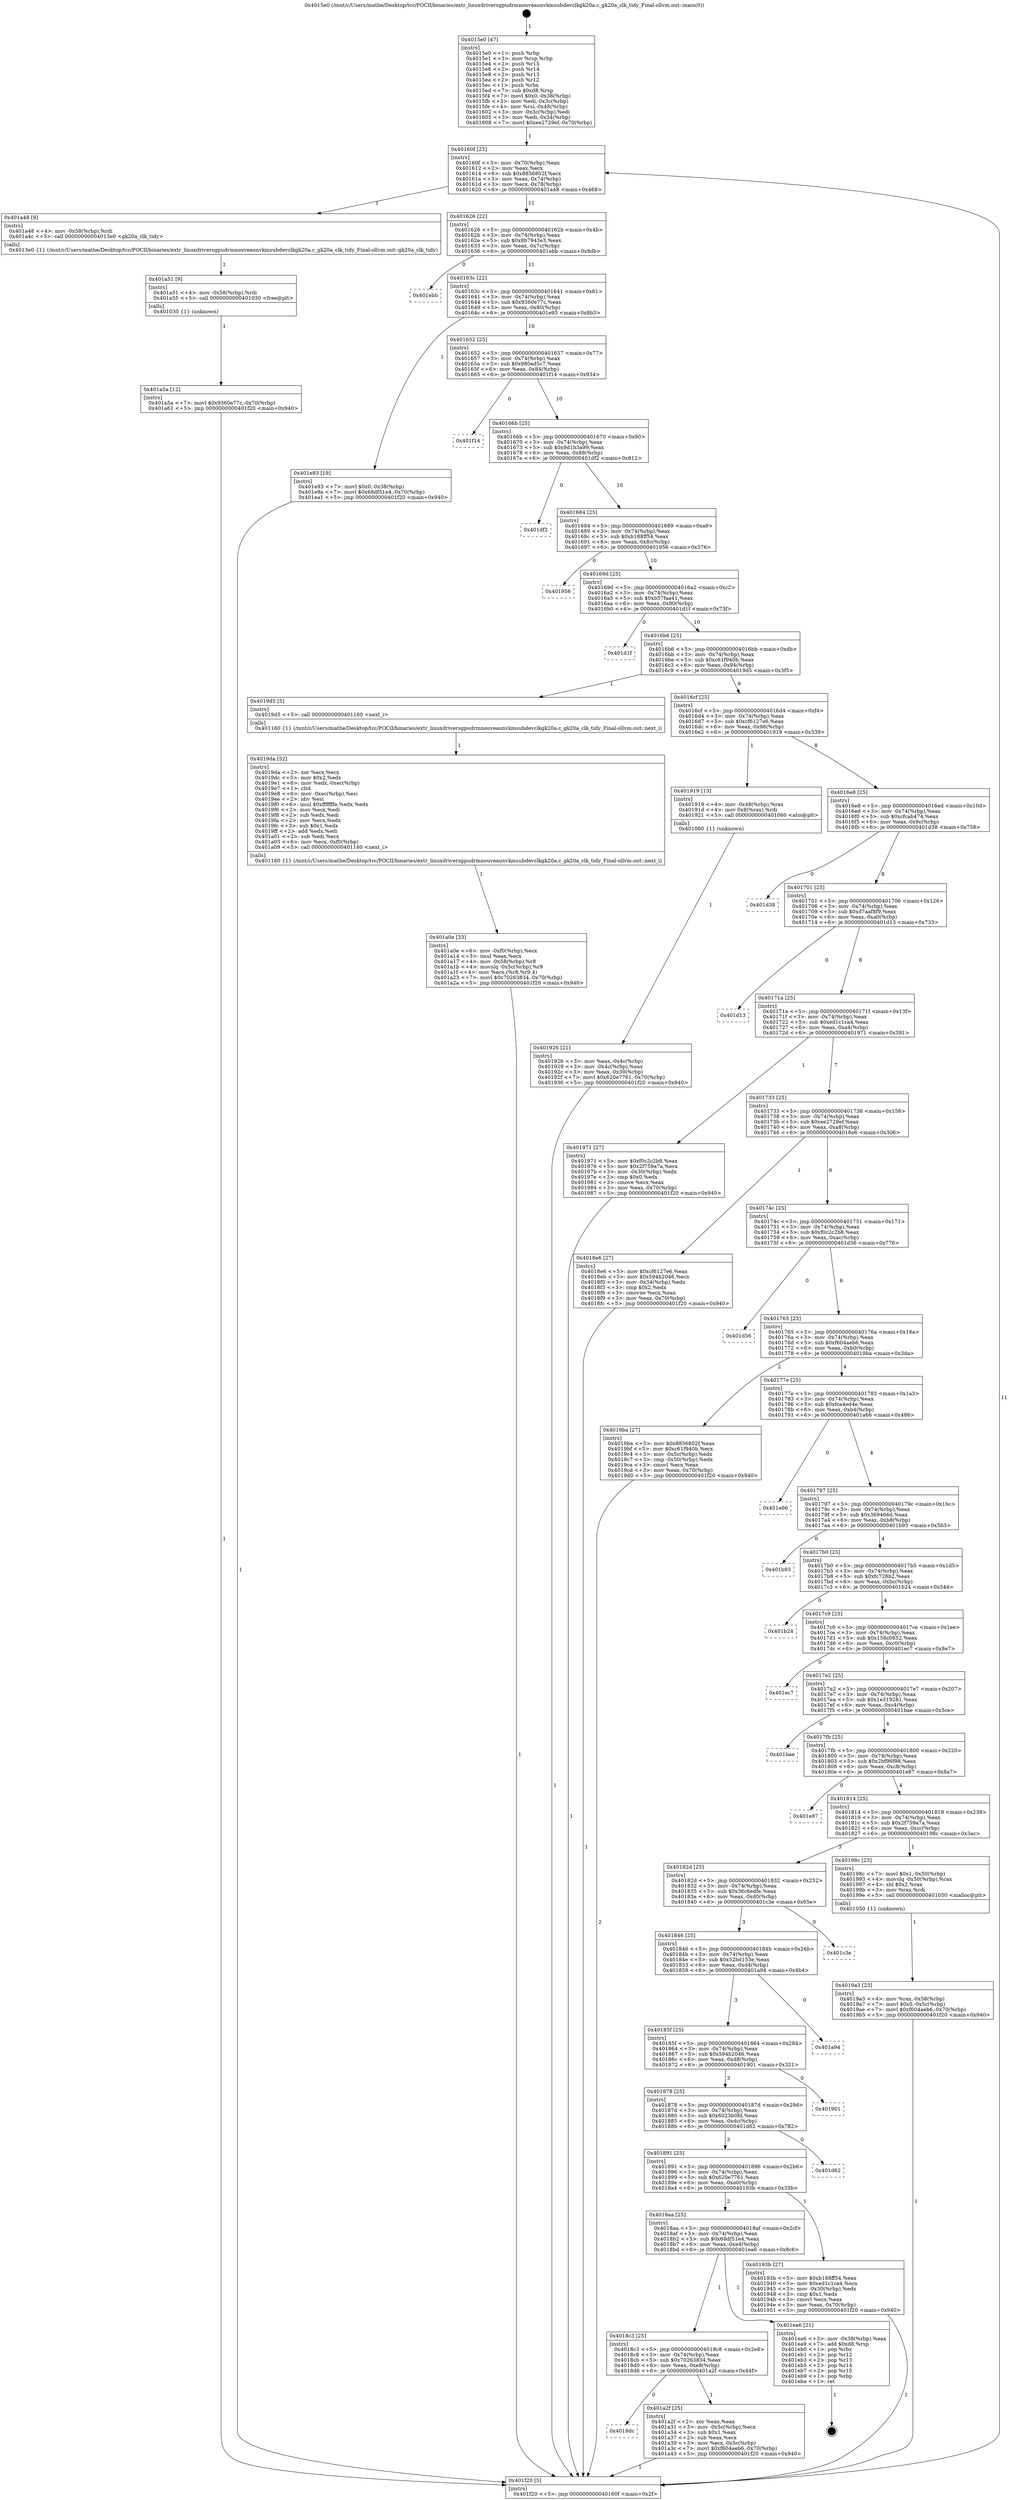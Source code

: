 digraph "0x4015e0" {
  label = "0x4015e0 (/mnt/c/Users/mathe/Desktop/tcc/POCII/binaries/extr_linuxdriversgpudrmnouveaunvkmsubdevclkgk20a.c_gk20a_clk_tidy_Final-ollvm.out::main(0))"
  labelloc = "t"
  node[shape=record]

  Entry [label="",width=0.3,height=0.3,shape=circle,fillcolor=black,style=filled]
  "0x40160f" [label="{
     0x40160f [23]\l
     | [instrs]\l
     &nbsp;&nbsp;0x40160f \<+3\>: mov -0x70(%rbp),%eax\l
     &nbsp;&nbsp;0x401612 \<+2\>: mov %eax,%ecx\l
     &nbsp;&nbsp;0x401614 \<+6\>: sub $0x8856802f,%ecx\l
     &nbsp;&nbsp;0x40161a \<+3\>: mov %eax,-0x74(%rbp)\l
     &nbsp;&nbsp;0x40161d \<+3\>: mov %ecx,-0x78(%rbp)\l
     &nbsp;&nbsp;0x401620 \<+6\>: je 0000000000401a48 \<main+0x468\>\l
  }"]
  "0x401a48" [label="{
     0x401a48 [9]\l
     | [instrs]\l
     &nbsp;&nbsp;0x401a48 \<+4\>: mov -0x58(%rbp),%rdi\l
     &nbsp;&nbsp;0x401a4c \<+5\>: call 00000000004013e0 \<gk20a_clk_tidy\>\l
     | [calls]\l
     &nbsp;&nbsp;0x4013e0 \{1\} (/mnt/c/Users/mathe/Desktop/tcc/POCII/binaries/extr_linuxdriversgpudrmnouveaunvkmsubdevclkgk20a.c_gk20a_clk_tidy_Final-ollvm.out::gk20a_clk_tidy)\l
  }"]
  "0x401626" [label="{
     0x401626 [22]\l
     | [instrs]\l
     &nbsp;&nbsp;0x401626 \<+5\>: jmp 000000000040162b \<main+0x4b\>\l
     &nbsp;&nbsp;0x40162b \<+3\>: mov -0x74(%rbp),%eax\l
     &nbsp;&nbsp;0x40162e \<+5\>: sub $0x8b7943e3,%eax\l
     &nbsp;&nbsp;0x401633 \<+3\>: mov %eax,-0x7c(%rbp)\l
     &nbsp;&nbsp;0x401636 \<+6\>: je 0000000000401ebb \<main+0x8db\>\l
  }"]
  Exit [label="",width=0.3,height=0.3,shape=circle,fillcolor=black,style=filled,peripheries=2]
  "0x401ebb" [label="{
     0x401ebb\l
  }", style=dashed]
  "0x40163c" [label="{
     0x40163c [22]\l
     | [instrs]\l
     &nbsp;&nbsp;0x40163c \<+5\>: jmp 0000000000401641 \<main+0x61\>\l
     &nbsp;&nbsp;0x401641 \<+3\>: mov -0x74(%rbp),%eax\l
     &nbsp;&nbsp;0x401644 \<+5\>: sub $0x9360e77c,%eax\l
     &nbsp;&nbsp;0x401649 \<+3\>: mov %eax,-0x80(%rbp)\l
     &nbsp;&nbsp;0x40164c \<+6\>: je 0000000000401e93 \<main+0x8b3\>\l
  }"]
  "0x401a5a" [label="{
     0x401a5a [12]\l
     | [instrs]\l
     &nbsp;&nbsp;0x401a5a \<+7\>: movl $0x9360e77c,-0x70(%rbp)\l
     &nbsp;&nbsp;0x401a61 \<+5\>: jmp 0000000000401f20 \<main+0x940\>\l
  }"]
  "0x401e93" [label="{
     0x401e93 [19]\l
     | [instrs]\l
     &nbsp;&nbsp;0x401e93 \<+7\>: movl $0x0,-0x38(%rbp)\l
     &nbsp;&nbsp;0x401e9a \<+7\>: movl $0x68df51e4,-0x70(%rbp)\l
     &nbsp;&nbsp;0x401ea1 \<+5\>: jmp 0000000000401f20 \<main+0x940\>\l
  }"]
  "0x401652" [label="{
     0x401652 [25]\l
     | [instrs]\l
     &nbsp;&nbsp;0x401652 \<+5\>: jmp 0000000000401657 \<main+0x77\>\l
     &nbsp;&nbsp;0x401657 \<+3\>: mov -0x74(%rbp),%eax\l
     &nbsp;&nbsp;0x40165a \<+5\>: sub $0x980ed5c7,%eax\l
     &nbsp;&nbsp;0x40165f \<+6\>: mov %eax,-0x84(%rbp)\l
     &nbsp;&nbsp;0x401665 \<+6\>: je 0000000000401f14 \<main+0x934\>\l
  }"]
  "0x401a51" [label="{
     0x401a51 [9]\l
     | [instrs]\l
     &nbsp;&nbsp;0x401a51 \<+4\>: mov -0x58(%rbp),%rdi\l
     &nbsp;&nbsp;0x401a55 \<+5\>: call 0000000000401030 \<free@plt\>\l
     | [calls]\l
     &nbsp;&nbsp;0x401030 \{1\} (unknown)\l
  }"]
  "0x401f14" [label="{
     0x401f14\l
  }", style=dashed]
  "0x40166b" [label="{
     0x40166b [25]\l
     | [instrs]\l
     &nbsp;&nbsp;0x40166b \<+5\>: jmp 0000000000401670 \<main+0x90\>\l
     &nbsp;&nbsp;0x401670 \<+3\>: mov -0x74(%rbp),%eax\l
     &nbsp;&nbsp;0x401673 \<+5\>: sub $0x9d1b3a99,%eax\l
     &nbsp;&nbsp;0x401678 \<+6\>: mov %eax,-0x88(%rbp)\l
     &nbsp;&nbsp;0x40167e \<+6\>: je 0000000000401df2 \<main+0x812\>\l
  }"]
  "0x4018dc" [label="{
     0x4018dc\l
  }", style=dashed]
  "0x401df2" [label="{
     0x401df2\l
  }", style=dashed]
  "0x401684" [label="{
     0x401684 [25]\l
     | [instrs]\l
     &nbsp;&nbsp;0x401684 \<+5\>: jmp 0000000000401689 \<main+0xa9\>\l
     &nbsp;&nbsp;0x401689 \<+3\>: mov -0x74(%rbp),%eax\l
     &nbsp;&nbsp;0x40168c \<+5\>: sub $0xb188ff54,%eax\l
     &nbsp;&nbsp;0x401691 \<+6\>: mov %eax,-0x8c(%rbp)\l
     &nbsp;&nbsp;0x401697 \<+6\>: je 0000000000401956 \<main+0x376\>\l
  }"]
  "0x401a2f" [label="{
     0x401a2f [25]\l
     | [instrs]\l
     &nbsp;&nbsp;0x401a2f \<+2\>: xor %eax,%eax\l
     &nbsp;&nbsp;0x401a31 \<+3\>: mov -0x5c(%rbp),%ecx\l
     &nbsp;&nbsp;0x401a34 \<+3\>: sub $0x1,%eax\l
     &nbsp;&nbsp;0x401a37 \<+2\>: sub %eax,%ecx\l
     &nbsp;&nbsp;0x401a39 \<+3\>: mov %ecx,-0x5c(%rbp)\l
     &nbsp;&nbsp;0x401a3c \<+7\>: movl $0xf604aeb6,-0x70(%rbp)\l
     &nbsp;&nbsp;0x401a43 \<+5\>: jmp 0000000000401f20 \<main+0x940\>\l
  }"]
  "0x401956" [label="{
     0x401956\l
  }", style=dashed]
  "0x40169d" [label="{
     0x40169d [25]\l
     | [instrs]\l
     &nbsp;&nbsp;0x40169d \<+5\>: jmp 00000000004016a2 \<main+0xc2\>\l
     &nbsp;&nbsp;0x4016a2 \<+3\>: mov -0x74(%rbp),%eax\l
     &nbsp;&nbsp;0x4016a5 \<+5\>: sub $0xb57faa41,%eax\l
     &nbsp;&nbsp;0x4016aa \<+6\>: mov %eax,-0x90(%rbp)\l
     &nbsp;&nbsp;0x4016b0 \<+6\>: je 0000000000401d1f \<main+0x73f\>\l
  }"]
  "0x4018c3" [label="{
     0x4018c3 [25]\l
     | [instrs]\l
     &nbsp;&nbsp;0x4018c3 \<+5\>: jmp 00000000004018c8 \<main+0x2e8\>\l
     &nbsp;&nbsp;0x4018c8 \<+3\>: mov -0x74(%rbp),%eax\l
     &nbsp;&nbsp;0x4018cb \<+5\>: sub $0x70263834,%eax\l
     &nbsp;&nbsp;0x4018d0 \<+6\>: mov %eax,-0xe8(%rbp)\l
     &nbsp;&nbsp;0x4018d6 \<+6\>: je 0000000000401a2f \<main+0x44f\>\l
  }"]
  "0x401d1f" [label="{
     0x401d1f\l
  }", style=dashed]
  "0x4016b6" [label="{
     0x4016b6 [25]\l
     | [instrs]\l
     &nbsp;&nbsp;0x4016b6 \<+5\>: jmp 00000000004016bb \<main+0xdb\>\l
     &nbsp;&nbsp;0x4016bb \<+3\>: mov -0x74(%rbp),%eax\l
     &nbsp;&nbsp;0x4016be \<+5\>: sub $0xc61f940b,%eax\l
     &nbsp;&nbsp;0x4016c3 \<+6\>: mov %eax,-0x94(%rbp)\l
     &nbsp;&nbsp;0x4016c9 \<+6\>: je 00000000004019d5 \<main+0x3f5\>\l
  }"]
  "0x401ea6" [label="{
     0x401ea6 [21]\l
     | [instrs]\l
     &nbsp;&nbsp;0x401ea6 \<+3\>: mov -0x38(%rbp),%eax\l
     &nbsp;&nbsp;0x401ea9 \<+7\>: add $0xd8,%rsp\l
     &nbsp;&nbsp;0x401eb0 \<+1\>: pop %rbx\l
     &nbsp;&nbsp;0x401eb1 \<+2\>: pop %r12\l
     &nbsp;&nbsp;0x401eb3 \<+2\>: pop %r13\l
     &nbsp;&nbsp;0x401eb5 \<+2\>: pop %r14\l
     &nbsp;&nbsp;0x401eb7 \<+2\>: pop %r15\l
     &nbsp;&nbsp;0x401eb9 \<+1\>: pop %rbp\l
     &nbsp;&nbsp;0x401eba \<+1\>: ret\l
  }"]
  "0x4019d5" [label="{
     0x4019d5 [5]\l
     | [instrs]\l
     &nbsp;&nbsp;0x4019d5 \<+5\>: call 0000000000401160 \<next_i\>\l
     | [calls]\l
     &nbsp;&nbsp;0x401160 \{1\} (/mnt/c/Users/mathe/Desktop/tcc/POCII/binaries/extr_linuxdriversgpudrmnouveaunvkmsubdevclkgk20a.c_gk20a_clk_tidy_Final-ollvm.out::next_i)\l
  }"]
  "0x4016cf" [label="{
     0x4016cf [25]\l
     | [instrs]\l
     &nbsp;&nbsp;0x4016cf \<+5\>: jmp 00000000004016d4 \<main+0xf4\>\l
     &nbsp;&nbsp;0x4016d4 \<+3\>: mov -0x74(%rbp),%eax\l
     &nbsp;&nbsp;0x4016d7 \<+5\>: sub $0xcf6127e6,%eax\l
     &nbsp;&nbsp;0x4016dc \<+6\>: mov %eax,-0x98(%rbp)\l
     &nbsp;&nbsp;0x4016e2 \<+6\>: je 0000000000401919 \<main+0x339\>\l
  }"]
  "0x401a0e" [label="{
     0x401a0e [33]\l
     | [instrs]\l
     &nbsp;&nbsp;0x401a0e \<+6\>: mov -0xf0(%rbp),%ecx\l
     &nbsp;&nbsp;0x401a14 \<+3\>: imul %eax,%ecx\l
     &nbsp;&nbsp;0x401a17 \<+4\>: mov -0x58(%rbp),%r8\l
     &nbsp;&nbsp;0x401a1b \<+4\>: movslq -0x5c(%rbp),%r9\l
     &nbsp;&nbsp;0x401a1f \<+4\>: mov %ecx,(%r8,%r9,4)\l
     &nbsp;&nbsp;0x401a23 \<+7\>: movl $0x70263834,-0x70(%rbp)\l
     &nbsp;&nbsp;0x401a2a \<+5\>: jmp 0000000000401f20 \<main+0x940\>\l
  }"]
  "0x401919" [label="{
     0x401919 [13]\l
     | [instrs]\l
     &nbsp;&nbsp;0x401919 \<+4\>: mov -0x48(%rbp),%rax\l
     &nbsp;&nbsp;0x40191d \<+4\>: mov 0x8(%rax),%rdi\l
     &nbsp;&nbsp;0x401921 \<+5\>: call 0000000000401060 \<atoi@plt\>\l
     | [calls]\l
     &nbsp;&nbsp;0x401060 \{1\} (unknown)\l
  }"]
  "0x4016e8" [label="{
     0x4016e8 [25]\l
     | [instrs]\l
     &nbsp;&nbsp;0x4016e8 \<+5\>: jmp 00000000004016ed \<main+0x10d\>\l
     &nbsp;&nbsp;0x4016ed \<+3\>: mov -0x74(%rbp),%eax\l
     &nbsp;&nbsp;0x4016f0 \<+5\>: sub $0xcfcab474,%eax\l
     &nbsp;&nbsp;0x4016f5 \<+6\>: mov %eax,-0x9c(%rbp)\l
     &nbsp;&nbsp;0x4016fb \<+6\>: je 0000000000401d38 \<main+0x758\>\l
  }"]
  "0x4019da" [label="{
     0x4019da [52]\l
     | [instrs]\l
     &nbsp;&nbsp;0x4019da \<+2\>: xor %ecx,%ecx\l
     &nbsp;&nbsp;0x4019dc \<+5\>: mov $0x2,%edx\l
     &nbsp;&nbsp;0x4019e1 \<+6\>: mov %edx,-0xec(%rbp)\l
     &nbsp;&nbsp;0x4019e7 \<+1\>: cltd\l
     &nbsp;&nbsp;0x4019e8 \<+6\>: mov -0xec(%rbp),%esi\l
     &nbsp;&nbsp;0x4019ee \<+2\>: idiv %esi\l
     &nbsp;&nbsp;0x4019f0 \<+6\>: imul $0xfffffffe,%edx,%edx\l
     &nbsp;&nbsp;0x4019f6 \<+2\>: mov %ecx,%edi\l
     &nbsp;&nbsp;0x4019f8 \<+2\>: sub %edx,%edi\l
     &nbsp;&nbsp;0x4019fa \<+2\>: mov %ecx,%edx\l
     &nbsp;&nbsp;0x4019fc \<+3\>: sub $0x1,%edx\l
     &nbsp;&nbsp;0x4019ff \<+2\>: add %edx,%edi\l
     &nbsp;&nbsp;0x401a01 \<+2\>: sub %edi,%ecx\l
     &nbsp;&nbsp;0x401a03 \<+6\>: mov %ecx,-0xf0(%rbp)\l
     &nbsp;&nbsp;0x401a09 \<+5\>: call 0000000000401160 \<next_i\>\l
     | [calls]\l
     &nbsp;&nbsp;0x401160 \{1\} (/mnt/c/Users/mathe/Desktop/tcc/POCII/binaries/extr_linuxdriversgpudrmnouveaunvkmsubdevclkgk20a.c_gk20a_clk_tidy_Final-ollvm.out::next_i)\l
  }"]
  "0x401d38" [label="{
     0x401d38\l
  }", style=dashed]
  "0x401701" [label="{
     0x401701 [25]\l
     | [instrs]\l
     &nbsp;&nbsp;0x401701 \<+5\>: jmp 0000000000401706 \<main+0x126\>\l
     &nbsp;&nbsp;0x401706 \<+3\>: mov -0x74(%rbp),%eax\l
     &nbsp;&nbsp;0x401709 \<+5\>: sub $0xd7aaf8f9,%eax\l
     &nbsp;&nbsp;0x40170e \<+6\>: mov %eax,-0xa0(%rbp)\l
     &nbsp;&nbsp;0x401714 \<+6\>: je 0000000000401d13 \<main+0x733\>\l
  }"]
  "0x4019a3" [label="{
     0x4019a3 [23]\l
     | [instrs]\l
     &nbsp;&nbsp;0x4019a3 \<+4\>: mov %rax,-0x58(%rbp)\l
     &nbsp;&nbsp;0x4019a7 \<+7\>: movl $0x0,-0x5c(%rbp)\l
     &nbsp;&nbsp;0x4019ae \<+7\>: movl $0xf604aeb6,-0x70(%rbp)\l
     &nbsp;&nbsp;0x4019b5 \<+5\>: jmp 0000000000401f20 \<main+0x940\>\l
  }"]
  "0x401d13" [label="{
     0x401d13\l
  }", style=dashed]
  "0x40171a" [label="{
     0x40171a [25]\l
     | [instrs]\l
     &nbsp;&nbsp;0x40171a \<+5\>: jmp 000000000040171f \<main+0x13f\>\l
     &nbsp;&nbsp;0x40171f \<+3\>: mov -0x74(%rbp),%eax\l
     &nbsp;&nbsp;0x401722 \<+5\>: sub $0xed1c1ca4,%eax\l
     &nbsp;&nbsp;0x401727 \<+6\>: mov %eax,-0xa4(%rbp)\l
     &nbsp;&nbsp;0x40172d \<+6\>: je 0000000000401971 \<main+0x391\>\l
  }"]
  "0x4018aa" [label="{
     0x4018aa [25]\l
     | [instrs]\l
     &nbsp;&nbsp;0x4018aa \<+5\>: jmp 00000000004018af \<main+0x2cf\>\l
     &nbsp;&nbsp;0x4018af \<+3\>: mov -0x74(%rbp),%eax\l
     &nbsp;&nbsp;0x4018b2 \<+5\>: sub $0x68df51e4,%eax\l
     &nbsp;&nbsp;0x4018b7 \<+6\>: mov %eax,-0xe4(%rbp)\l
     &nbsp;&nbsp;0x4018bd \<+6\>: je 0000000000401ea6 \<main+0x8c6\>\l
  }"]
  "0x401971" [label="{
     0x401971 [27]\l
     | [instrs]\l
     &nbsp;&nbsp;0x401971 \<+5\>: mov $0xf0c2c2b8,%eax\l
     &nbsp;&nbsp;0x401976 \<+5\>: mov $0x2f759a7a,%ecx\l
     &nbsp;&nbsp;0x40197b \<+3\>: mov -0x30(%rbp),%edx\l
     &nbsp;&nbsp;0x40197e \<+3\>: cmp $0x0,%edx\l
     &nbsp;&nbsp;0x401981 \<+3\>: cmove %ecx,%eax\l
     &nbsp;&nbsp;0x401984 \<+3\>: mov %eax,-0x70(%rbp)\l
     &nbsp;&nbsp;0x401987 \<+5\>: jmp 0000000000401f20 \<main+0x940\>\l
  }"]
  "0x401733" [label="{
     0x401733 [25]\l
     | [instrs]\l
     &nbsp;&nbsp;0x401733 \<+5\>: jmp 0000000000401738 \<main+0x158\>\l
     &nbsp;&nbsp;0x401738 \<+3\>: mov -0x74(%rbp),%eax\l
     &nbsp;&nbsp;0x40173b \<+5\>: sub $0xee2729ef,%eax\l
     &nbsp;&nbsp;0x401740 \<+6\>: mov %eax,-0xa8(%rbp)\l
     &nbsp;&nbsp;0x401746 \<+6\>: je 00000000004018e6 \<main+0x306\>\l
  }"]
  "0x40193b" [label="{
     0x40193b [27]\l
     | [instrs]\l
     &nbsp;&nbsp;0x40193b \<+5\>: mov $0xb188ff54,%eax\l
     &nbsp;&nbsp;0x401940 \<+5\>: mov $0xed1c1ca4,%ecx\l
     &nbsp;&nbsp;0x401945 \<+3\>: mov -0x30(%rbp),%edx\l
     &nbsp;&nbsp;0x401948 \<+3\>: cmp $0x1,%edx\l
     &nbsp;&nbsp;0x40194b \<+3\>: cmovl %ecx,%eax\l
     &nbsp;&nbsp;0x40194e \<+3\>: mov %eax,-0x70(%rbp)\l
     &nbsp;&nbsp;0x401951 \<+5\>: jmp 0000000000401f20 \<main+0x940\>\l
  }"]
  "0x4018e6" [label="{
     0x4018e6 [27]\l
     | [instrs]\l
     &nbsp;&nbsp;0x4018e6 \<+5\>: mov $0xcf6127e6,%eax\l
     &nbsp;&nbsp;0x4018eb \<+5\>: mov $0x594b2046,%ecx\l
     &nbsp;&nbsp;0x4018f0 \<+3\>: mov -0x34(%rbp),%edx\l
     &nbsp;&nbsp;0x4018f3 \<+3\>: cmp $0x2,%edx\l
     &nbsp;&nbsp;0x4018f6 \<+3\>: cmovne %ecx,%eax\l
     &nbsp;&nbsp;0x4018f9 \<+3\>: mov %eax,-0x70(%rbp)\l
     &nbsp;&nbsp;0x4018fc \<+5\>: jmp 0000000000401f20 \<main+0x940\>\l
  }"]
  "0x40174c" [label="{
     0x40174c [25]\l
     | [instrs]\l
     &nbsp;&nbsp;0x40174c \<+5\>: jmp 0000000000401751 \<main+0x171\>\l
     &nbsp;&nbsp;0x401751 \<+3\>: mov -0x74(%rbp),%eax\l
     &nbsp;&nbsp;0x401754 \<+5\>: sub $0xf0c2c2b8,%eax\l
     &nbsp;&nbsp;0x401759 \<+6\>: mov %eax,-0xac(%rbp)\l
     &nbsp;&nbsp;0x40175f \<+6\>: je 0000000000401d56 \<main+0x776\>\l
  }"]
  "0x401f20" [label="{
     0x401f20 [5]\l
     | [instrs]\l
     &nbsp;&nbsp;0x401f20 \<+5\>: jmp 000000000040160f \<main+0x2f\>\l
  }"]
  "0x4015e0" [label="{
     0x4015e0 [47]\l
     | [instrs]\l
     &nbsp;&nbsp;0x4015e0 \<+1\>: push %rbp\l
     &nbsp;&nbsp;0x4015e1 \<+3\>: mov %rsp,%rbp\l
     &nbsp;&nbsp;0x4015e4 \<+2\>: push %r15\l
     &nbsp;&nbsp;0x4015e6 \<+2\>: push %r14\l
     &nbsp;&nbsp;0x4015e8 \<+2\>: push %r13\l
     &nbsp;&nbsp;0x4015ea \<+2\>: push %r12\l
     &nbsp;&nbsp;0x4015ec \<+1\>: push %rbx\l
     &nbsp;&nbsp;0x4015ed \<+7\>: sub $0xd8,%rsp\l
     &nbsp;&nbsp;0x4015f4 \<+7\>: movl $0x0,-0x38(%rbp)\l
     &nbsp;&nbsp;0x4015fb \<+3\>: mov %edi,-0x3c(%rbp)\l
     &nbsp;&nbsp;0x4015fe \<+4\>: mov %rsi,-0x48(%rbp)\l
     &nbsp;&nbsp;0x401602 \<+3\>: mov -0x3c(%rbp),%edi\l
     &nbsp;&nbsp;0x401605 \<+3\>: mov %edi,-0x34(%rbp)\l
     &nbsp;&nbsp;0x401608 \<+7\>: movl $0xee2729ef,-0x70(%rbp)\l
  }"]
  "0x401926" [label="{
     0x401926 [21]\l
     | [instrs]\l
     &nbsp;&nbsp;0x401926 \<+3\>: mov %eax,-0x4c(%rbp)\l
     &nbsp;&nbsp;0x401929 \<+3\>: mov -0x4c(%rbp),%eax\l
     &nbsp;&nbsp;0x40192c \<+3\>: mov %eax,-0x30(%rbp)\l
     &nbsp;&nbsp;0x40192f \<+7\>: movl $0x620e7761,-0x70(%rbp)\l
     &nbsp;&nbsp;0x401936 \<+5\>: jmp 0000000000401f20 \<main+0x940\>\l
  }"]
  "0x401891" [label="{
     0x401891 [25]\l
     | [instrs]\l
     &nbsp;&nbsp;0x401891 \<+5\>: jmp 0000000000401896 \<main+0x2b6\>\l
     &nbsp;&nbsp;0x401896 \<+3\>: mov -0x74(%rbp),%eax\l
     &nbsp;&nbsp;0x401899 \<+5\>: sub $0x620e7761,%eax\l
     &nbsp;&nbsp;0x40189e \<+6\>: mov %eax,-0xe0(%rbp)\l
     &nbsp;&nbsp;0x4018a4 \<+6\>: je 000000000040193b \<main+0x35b\>\l
  }"]
  "0x401d56" [label="{
     0x401d56\l
  }", style=dashed]
  "0x401765" [label="{
     0x401765 [25]\l
     | [instrs]\l
     &nbsp;&nbsp;0x401765 \<+5\>: jmp 000000000040176a \<main+0x18a\>\l
     &nbsp;&nbsp;0x40176a \<+3\>: mov -0x74(%rbp),%eax\l
     &nbsp;&nbsp;0x40176d \<+5\>: sub $0xf604aeb6,%eax\l
     &nbsp;&nbsp;0x401772 \<+6\>: mov %eax,-0xb0(%rbp)\l
     &nbsp;&nbsp;0x401778 \<+6\>: je 00000000004019ba \<main+0x3da\>\l
  }"]
  "0x401d62" [label="{
     0x401d62\l
  }", style=dashed]
  "0x4019ba" [label="{
     0x4019ba [27]\l
     | [instrs]\l
     &nbsp;&nbsp;0x4019ba \<+5\>: mov $0x8856802f,%eax\l
     &nbsp;&nbsp;0x4019bf \<+5\>: mov $0xc61f940b,%ecx\l
     &nbsp;&nbsp;0x4019c4 \<+3\>: mov -0x5c(%rbp),%edx\l
     &nbsp;&nbsp;0x4019c7 \<+3\>: cmp -0x50(%rbp),%edx\l
     &nbsp;&nbsp;0x4019ca \<+3\>: cmovl %ecx,%eax\l
     &nbsp;&nbsp;0x4019cd \<+3\>: mov %eax,-0x70(%rbp)\l
     &nbsp;&nbsp;0x4019d0 \<+5\>: jmp 0000000000401f20 \<main+0x940\>\l
  }"]
  "0x40177e" [label="{
     0x40177e [25]\l
     | [instrs]\l
     &nbsp;&nbsp;0x40177e \<+5\>: jmp 0000000000401783 \<main+0x1a3\>\l
     &nbsp;&nbsp;0x401783 \<+3\>: mov -0x74(%rbp),%eax\l
     &nbsp;&nbsp;0x401786 \<+5\>: sub $0xfca4ed4e,%eax\l
     &nbsp;&nbsp;0x40178b \<+6\>: mov %eax,-0xb4(%rbp)\l
     &nbsp;&nbsp;0x401791 \<+6\>: je 0000000000401a66 \<main+0x486\>\l
  }"]
  "0x401878" [label="{
     0x401878 [25]\l
     | [instrs]\l
     &nbsp;&nbsp;0x401878 \<+5\>: jmp 000000000040187d \<main+0x29d\>\l
     &nbsp;&nbsp;0x40187d \<+3\>: mov -0x74(%rbp),%eax\l
     &nbsp;&nbsp;0x401880 \<+5\>: sub $0x6023b0fd,%eax\l
     &nbsp;&nbsp;0x401885 \<+6\>: mov %eax,-0xdc(%rbp)\l
     &nbsp;&nbsp;0x40188b \<+6\>: je 0000000000401d62 \<main+0x782\>\l
  }"]
  "0x401a66" [label="{
     0x401a66\l
  }", style=dashed]
  "0x401797" [label="{
     0x401797 [25]\l
     | [instrs]\l
     &nbsp;&nbsp;0x401797 \<+5\>: jmp 000000000040179c \<main+0x1bc\>\l
     &nbsp;&nbsp;0x40179c \<+3\>: mov -0x74(%rbp),%eax\l
     &nbsp;&nbsp;0x40179f \<+5\>: sub $0x369466d,%eax\l
     &nbsp;&nbsp;0x4017a4 \<+6\>: mov %eax,-0xb8(%rbp)\l
     &nbsp;&nbsp;0x4017aa \<+6\>: je 0000000000401b93 \<main+0x5b3\>\l
  }"]
  "0x401901" [label="{
     0x401901\l
  }", style=dashed]
  "0x401b93" [label="{
     0x401b93\l
  }", style=dashed]
  "0x4017b0" [label="{
     0x4017b0 [25]\l
     | [instrs]\l
     &nbsp;&nbsp;0x4017b0 \<+5\>: jmp 00000000004017b5 \<main+0x1d5\>\l
     &nbsp;&nbsp;0x4017b5 \<+3\>: mov -0x74(%rbp),%eax\l
     &nbsp;&nbsp;0x4017b8 \<+5\>: sub $0xfc728b2,%eax\l
     &nbsp;&nbsp;0x4017bd \<+6\>: mov %eax,-0xbc(%rbp)\l
     &nbsp;&nbsp;0x4017c3 \<+6\>: je 0000000000401b24 \<main+0x544\>\l
  }"]
  "0x40185f" [label="{
     0x40185f [25]\l
     | [instrs]\l
     &nbsp;&nbsp;0x40185f \<+5\>: jmp 0000000000401864 \<main+0x284\>\l
     &nbsp;&nbsp;0x401864 \<+3\>: mov -0x74(%rbp),%eax\l
     &nbsp;&nbsp;0x401867 \<+5\>: sub $0x594b2046,%eax\l
     &nbsp;&nbsp;0x40186c \<+6\>: mov %eax,-0xd8(%rbp)\l
     &nbsp;&nbsp;0x401872 \<+6\>: je 0000000000401901 \<main+0x321\>\l
  }"]
  "0x401b24" [label="{
     0x401b24\l
  }", style=dashed]
  "0x4017c9" [label="{
     0x4017c9 [25]\l
     | [instrs]\l
     &nbsp;&nbsp;0x4017c9 \<+5\>: jmp 00000000004017ce \<main+0x1ee\>\l
     &nbsp;&nbsp;0x4017ce \<+3\>: mov -0x74(%rbp),%eax\l
     &nbsp;&nbsp;0x4017d1 \<+5\>: sub $0x158c0852,%eax\l
     &nbsp;&nbsp;0x4017d6 \<+6\>: mov %eax,-0xc0(%rbp)\l
     &nbsp;&nbsp;0x4017dc \<+6\>: je 0000000000401ec7 \<main+0x8e7\>\l
  }"]
  "0x401a94" [label="{
     0x401a94\l
  }", style=dashed]
  "0x401ec7" [label="{
     0x401ec7\l
  }", style=dashed]
  "0x4017e2" [label="{
     0x4017e2 [25]\l
     | [instrs]\l
     &nbsp;&nbsp;0x4017e2 \<+5\>: jmp 00000000004017e7 \<main+0x207\>\l
     &nbsp;&nbsp;0x4017e7 \<+3\>: mov -0x74(%rbp),%eax\l
     &nbsp;&nbsp;0x4017ea \<+5\>: sub $0x1e319281,%eax\l
     &nbsp;&nbsp;0x4017ef \<+6\>: mov %eax,-0xc4(%rbp)\l
     &nbsp;&nbsp;0x4017f5 \<+6\>: je 0000000000401bae \<main+0x5ce\>\l
  }"]
  "0x401846" [label="{
     0x401846 [25]\l
     | [instrs]\l
     &nbsp;&nbsp;0x401846 \<+5\>: jmp 000000000040184b \<main+0x26b\>\l
     &nbsp;&nbsp;0x40184b \<+3\>: mov -0x74(%rbp),%eax\l
     &nbsp;&nbsp;0x40184e \<+5\>: sub $0x52bd153e,%eax\l
     &nbsp;&nbsp;0x401853 \<+6\>: mov %eax,-0xd4(%rbp)\l
     &nbsp;&nbsp;0x401859 \<+6\>: je 0000000000401a94 \<main+0x4b4\>\l
  }"]
  "0x401bae" [label="{
     0x401bae\l
  }", style=dashed]
  "0x4017fb" [label="{
     0x4017fb [25]\l
     | [instrs]\l
     &nbsp;&nbsp;0x4017fb \<+5\>: jmp 0000000000401800 \<main+0x220\>\l
     &nbsp;&nbsp;0x401800 \<+3\>: mov -0x74(%rbp),%eax\l
     &nbsp;&nbsp;0x401803 \<+5\>: sub $0x2bf96f98,%eax\l
     &nbsp;&nbsp;0x401808 \<+6\>: mov %eax,-0xc8(%rbp)\l
     &nbsp;&nbsp;0x40180e \<+6\>: je 0000000000401e87 \<main+0x8a7\>\l
  }"]
  "0x401c3e" [label="{
     0x401c3e\l
  }", style=dashed]
  "0x401e87" [label="{
     0x401e87\l
  }", style=dashed]
  "0x401814" [label="{
     0x401814 [25]\l
     | [instrs]\l
     &nbsp;&nbsp;0x401814 \<+5\>: jmp 0000000000401819 \<main+0x239\>\l
     &nbsp;&nbsp;0x401819 \<+3\>: mov -0x74(%rbp),%eax\l
     &nbsp;&nbsp;0x40181c \<+5\>: sub $0x2f759a7a,%eax\l
     &nbsp;&nbsp;0x401821 \<+6\>: mov %eax,-0xcc(%rbp)\l
     &nbsp;&nbsp;0x401827 \<+6\>: je 000000000040198c \<main+0x3ac\>\l
  }"]
  "0x40182d" [label="{
     0x40182d [25]\l
     | [instrs]\l
     &nbsp;&nbsp;0x40182d \<+5\>: jmp 0000000000401832 \<main+0x252\>\l
     &nbsp;&nbsp;0x401832 \<+3\>: mov -0x74(%rbp),%eax\l
     &nbsp;&nbsp;0x401835 \<+5\>: sub $0x36c6edfe,%eax\l
     &nbsp;&nbsp;0x40183a \<+6\>: mov %eax,-0xd0(%rbp)\l
     &nbsp;&nbsp;0x401840 \<+6\>: je 0000000000401c3e \<main+0x65e\>\l
  }"]
  "0x40198c" [label="{
     0x40198c [23]\l
     | [instrs]\l
     &nbsp;&nbsp;0x40198c \<+7\>: movl $0x1,-0x50(%rbp)\l
     &nbsp;&nbsp;0x401993 \<+4\>: movslq -0x50(%rbp),%rax\l
     &nbsp;&nbsp;0x401997 \<+4\>: shl $0x2,%rax\l
     &nbsp;&nbsp;0x40199b \<+3\>: mov %rax,%rdi\l
     &nbsp;&nbsp;0x40199e \<+5\>: call 0000000000401050 \<malloc@plt\>\l
     | [calls]\l
     &nbsp;&nbsp;0x401050 \{1\} (unknown)\l
  }"]
  Entry -> "0x4015e0" [label=" 1"]
  "0x40160f" -> "0x401a48" [label=" 1"]
  "0x40160f" -> "0x401626" [label=" 11"]
  "0x401ea6" -> Exit [label=" 1"]
  "0x401626" -> "0x401ebb" [label=" 0"]
  "0x401626" -> "0x40163c" [label=" 11"]
  "0x401e93" -> "0x401f20" [label=" 1"]
  "0x40163c" -> "0x401e93" [label=" 1"]
  "0x40163c" -> "0x401652" [label=" 10"]
  "0x401a5a" -> "0x401f20" [label=" 1"]
  "0x401652" -> "0x401f14" [label=" 0"]
  "0x401652" -> "0x40166b" [label=" 10"]
  "0x401a51" -> "0x401a5a" [label=" 1"]
  "0x40166b" -> "0x401df2" [label=" 0"]
  "0x40166b" -> "0x401684" [label=" 10"]
  "0x401a48" -> "0x401a51" [label=" 1"]
  "0x401684" -> "0x401956" [label=" 0"]
  "0x401684" -> "0x40169d" [label=" 10"]
  "0x401a2f" -> "0x401f20" [label=" 1"]
  "0x40169d" -> "0x401d1f" [label=" 0"]
  "0x40169d" -> "0x4016b6" [label=" 10"]
  "0x4018c3" -> "0x401a2f" [label=" 1"]
  "0x4016b6" -> "0x4019d5" [label=" 1"]
  "0x4016b6" -> "0x4016cf" [label=" 9"]
  "0x4018c3" -> "0x4018dc" [label=" 0"]
  "0x4016cf" -> "0x401919" [label=" 1"]
  "0x4016cf" -> "0x4016e8" [label=" 8"]
  "0x4018aa" -> "0x401ea6" [label=" 1"]
  "0x4016e8" -> "0x401d38" [label=" 0"]
  "0x4016e8" -> "0x401701" [label=" 8"]
  "0x4018aa" -> "0x4018c3" [label=" 1"]
  "0x401701" -> "0x401d13" [label=" 0"]
  "0x401701" -> "0x40171a" [label=" 8"]
  "0x401a0e" -> "0x401f20" [label=" 1"]
  "0x40171a" -> "0x401971" [label=" 1"]
  "0x40171a" -> "0x401733" [label=" 7"]
  "0x4019da" -> "0x401a0e" [label=" 1"]
  "0x401733" -> "0x4018e6" [label=" 1"]
  "0x401733" -> "0x40174c" [label=" 6"]
  "0x4018e6" -> "0x401f20" [label=" 1"]
  "0x4015e0" -> "0x40160f" [label=" 1"]
  "0x401f20" -> "0x40160f" [label=" 11"]
  "0x401919" -> "0x401926" [label=" 1"]
  "0x401926" -> "0x401f20" [label=" 1"]
  "0x4019d5" -> "0x4019da" [label=" 1"]
  "0x40174c" -> "0x401d56" [label=" 0"]
  "0x40174c" -> "0x401765" [label=" 6"]
  "0x4019a3" -> "0x401f20" [label=" 1"]
  "0x401765" -> "0x4019ba" [label=" 2"]
  "0x401765" -> "0x40177e" [label=" 4"]
  "0x40198c" -> "0x4019a3" [label=" 1"]
  "0x40177e" -> "0x401a66" [label=" 0"]
  "0x40177e" -> "0x401797" [label=" 4"]
  "0x40193b" -> "0x401f20" [label=" 1"]
  "0x401797" -> "0x401b93" [label=" 0"]
  "0x401797" -> "0x4017b0" [label=" 4"]
  "0x401891" -> "0x4018aa" [label=" 2"]
  "0x4017b0" -> "0x401b24" [label=" 0"]
  "0x4017b0" -> "0x4017c9" [label=" 4"]
  "0x4019ba" -> "0x401f20" [label=" 2"]
  "0x4017c9" -> "0x401ec7" [label=" 0"]
  "0x4017c9" -> "0x4017e2" [label=" 4"]
  "0x401878" -> "0x401891" [label=" 3"]
  "0x4017e2" -> "0x401bae" [label=" 0"]
  "0x4017e2" -> "0x4017fb" [label=" 4"]
  "0x401971" -> "0x401f20" [label=" 1"]
  "0x4017fb" -> "0x401e87" [label=" 0"]
  "0x4017fb" -> "0x401814" [label=" 4"]
  "0x40185f" -> "0x401878" [label=" 3"]
  "0x401814" -> "0x40198c" [label=" 1"]
  "0x401814" -> "0x40182d" [label=" 3"]
  "0x40185f" -> "0x401901" [label=" 0"]
  "0x40182d" -> "0x401c3e" [label=" 0"]
  "0x40182d" -> "0x401846" [label=" 3"]
  "0x401878" -> "0x401d62" [label=" 0"]
  "0x401846" -> "0x401a94" [label=" 0"]
  "0x401846" -> "0x40185f" [label=" 3"]
  "0x401891" -> "0x40193b" [label=" 1"]
}
